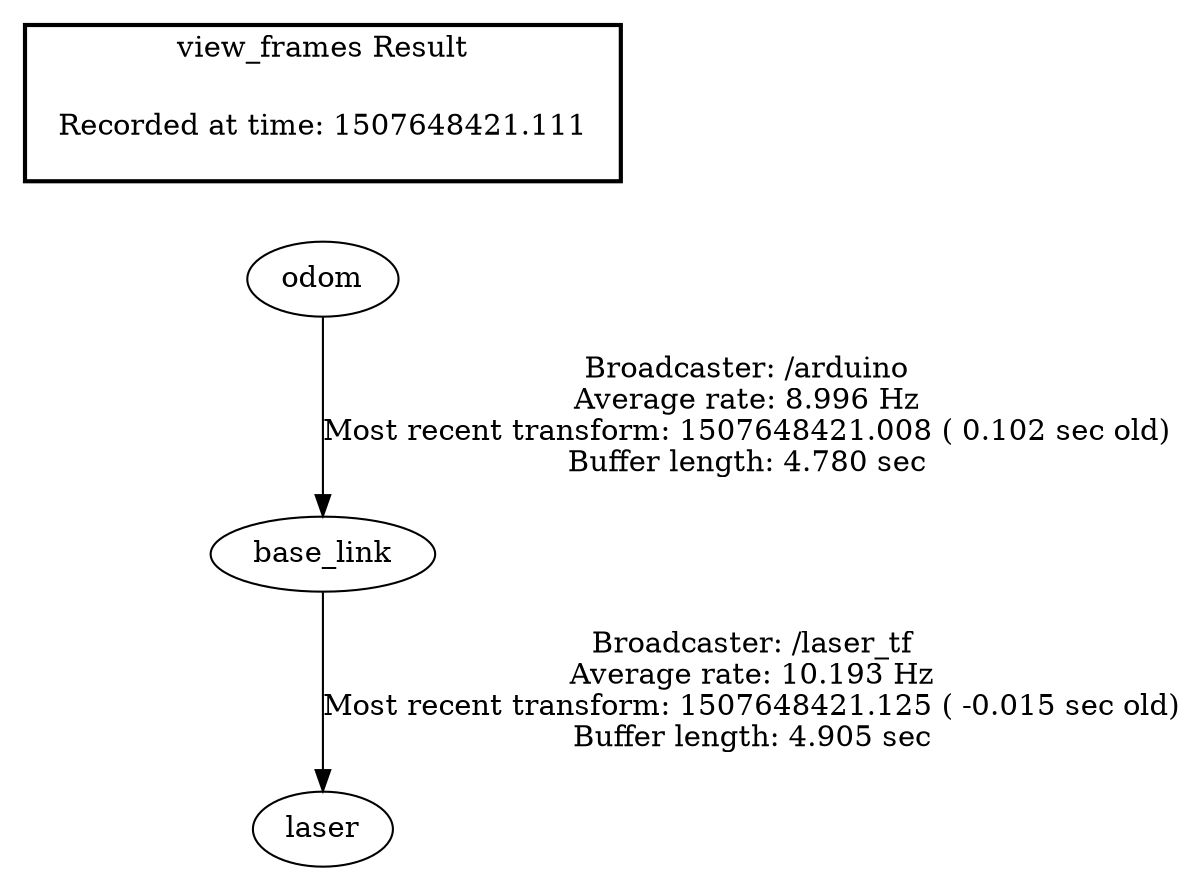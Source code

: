 digraph G {
"base_link" -> "laser"[label="Broadcaster: /laser_tf\nAverage rate: 10.193 Hz\nMost recent transform: 1507648421.125 ( -0.015 sec old)\nBuffer length: 4.905 sec\n"];
"odom" -> "base_link"[label="Broadcaster: /arduino\nAverage rate: 8.996 Hz\nMost recent transform: 1507648421.008 ( 0.102 sec old)\nBuffer length: 4.780 sec\n"];
edge [style=invis];
 subgraph cluster_legend { style=bold; color=black; label ="view_frames Result";
"Recorded at time: 1507648421.111"[ shape=plaintext ] ;
 }->"odom";
}